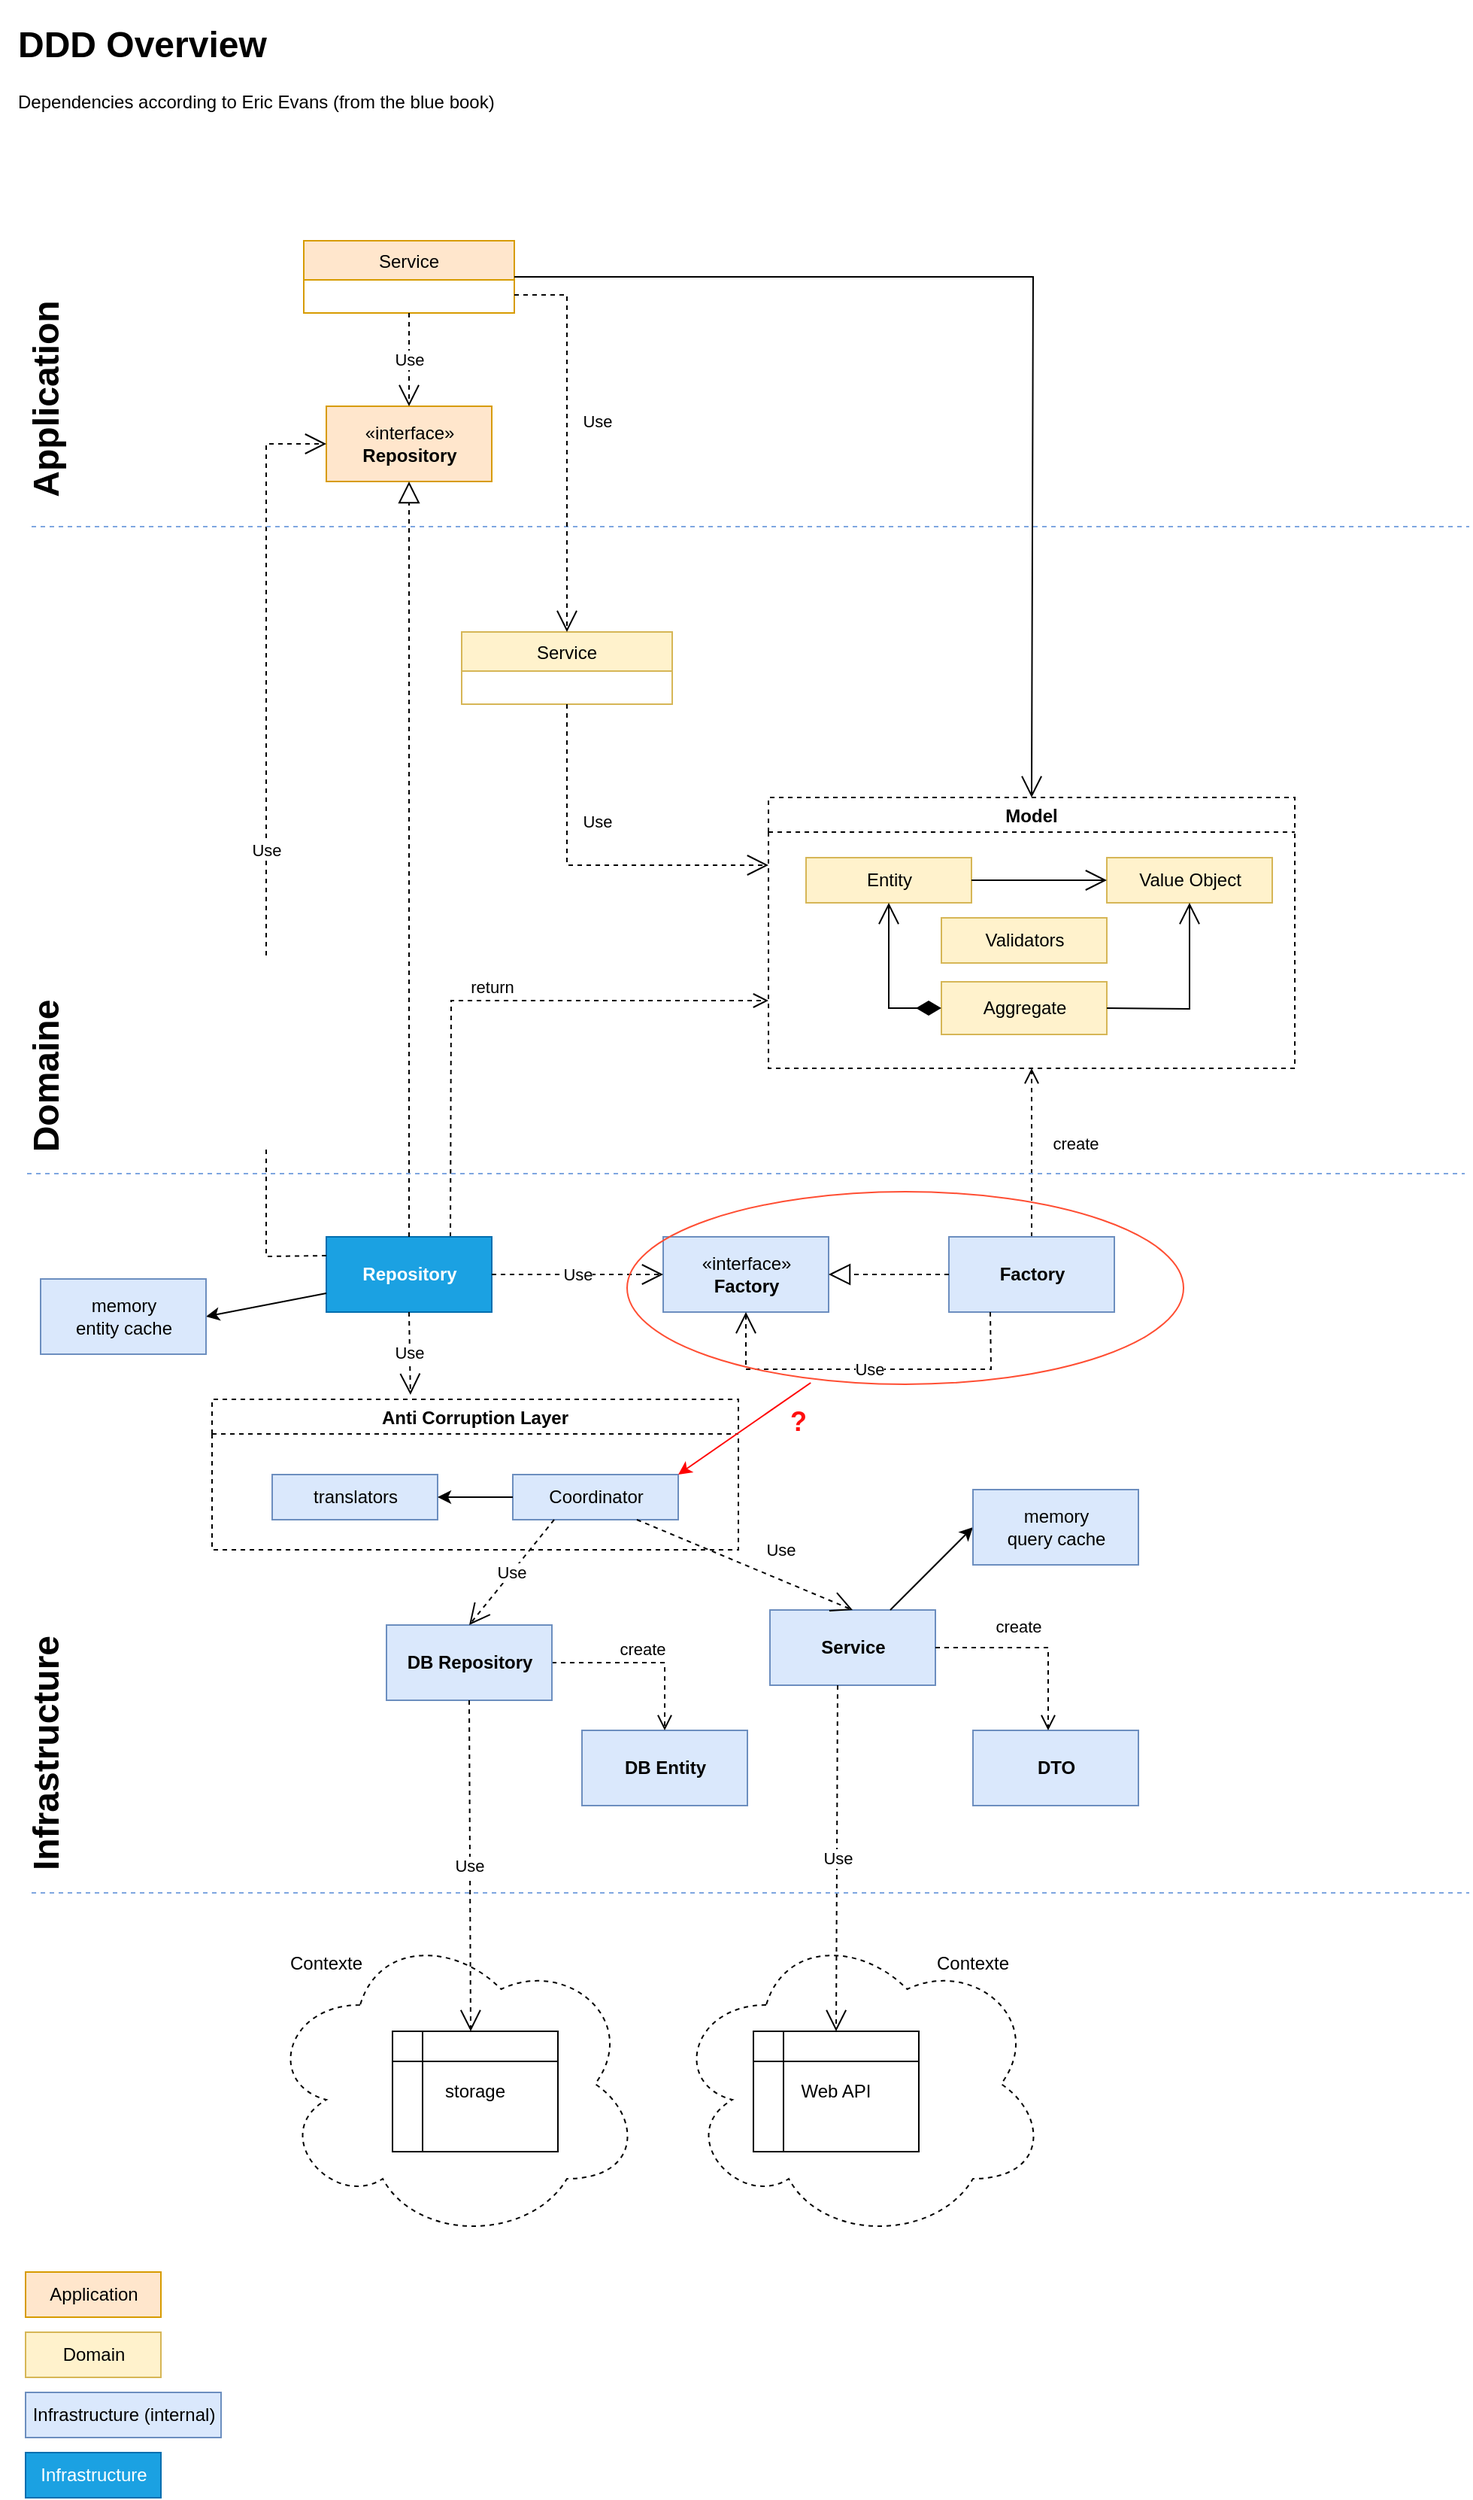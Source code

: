 <mxfile version="20.2.7" type="github">
  <diagram id="C5RBs43oDa-KdzZeNtuy" name="Page-1">
    <mxGraphModel dx="1422" dy="1939" grid="1" gridSize="10" guides="1" tooltips="1" connect="1" arrows="1" fold="1" page="1" pageScale="1" pageWidth="827" pageHeight="1169" math="0" shadow="0">
      <root>
        <mxCell id="WIyWlLk6GJQsqaUBKTNV-0" />
        <mxCell id="WIyWlLk6GJQsqaUBKTNV-1" parent="WIyWlLk6GJQsqaUBKTNV-0" />
        <mxCell id="-3-9wyXVmMevEzcIftEk-1" value="Service" style="swimlane;fontStyle=0;childLayout=stackLayout;horizontal=1;startSize=26;fillColor=#ffe6cc;horizontalStack=0;resizeParent=1;resizeParentMax=0;resizeLast=0;collapsible=1;marginBottom=0;strokeColor=#d79b00;" parent="WIyWlLk6GJQsqaUBKTNV-1" vertex="1">
          <mxGeometry x="225" y="70" width="140" height="48" as="geometry">
            <mxRectangle x="221" y="160" width="80" height="30" as="alternateBounds" />
          </mxGeometry>
        </mxCell>
        <mxCell id="-3-9wyXVmMevEzcIftEk-7" value="«interface»&lt;br&gt;&lt;b&gt;Repository&lt;/b&gt;" style="html=1;fillColor=#ffe6cc;strokeColor=#d79b00;" parent="WIyWlLk6GJQsqaUBKTNV-1" vertex="1">
          <mxGeometry x="240" y="180" width="110" height="50" as="geometry" />
        </mxCell>
        <mxCell id="-3-9wyXVmMevEzcIftEk-8" value="«interface»&lt;br&gt;&lt;b&gt;Factory&lt;/b&gt;" style="html=1;fillColor=#dae8fc;strokeColor=#6c8ebf;" parent="WIyWlLk6GJQsqaUBKTNV-1" vertex="1">
          <mxGeometry x="464" y="732" width="110" height="50" as="geometry" />
        </mxCell>
        <mxCell id="-3-9wyXVmMevEzcIftEk-10" value="Use" style="endArrow=open;endSize=12;dashed=1;html=1;rounded=0;exitX=0.5;exitY=1;exitDx=0;exitDy=0;entryX=0.5;entryY=0;entryDx=0;entryDy=0;" parent="WIyWlLk6GJQsqaUBKTNV-1" source="-3-9wyXVmMevEzcIftEk-1" target="-3-9wyXVmMevEzcIftEk-7" edge="1">
          <mxGeometry width="160" relative="1" as="geometry">
            <mxPoint x="304" y="370" as="sourcePoint" />
            <mxPoint x="450" y="652" as="targetPoint" />
          </mxGeometry>
        </mxCell>
        <mxCell id="-3-9wyXVmMevEzcIftEk-12" value="storage" style="shape=internalStorage;whiteSpace=wrap;html=1;backgroundOutline=1;" parent="WIyWlLk6GJQsqaUBKTNV-1" vertex="1">
          <mxGeometry x="284" y="1260" width="110" height="80" as="geometry" />
        </mxCell>
        <mxCell id="-3-9wyXVmMevEzcIftEk-16" value="return" style="html=1;verticalAlign=bottom;endArrow=open;dashed=1;endSize=8;rounded=0;exitX=0.75;exitY=0;exitDx=0;exitDy=0;entryX=0;entryY=0.75;entryDx=0;entryDy=0;" parent="WIyWlLk6GJQsqaUBKTNV-1" source="-3-9wyXVmMevEzcIftEk-25" target="ENKUjYYxHuYjzHQliVfy-12" edge="1">
          <mxGeometry relative="1" as="geometry">
            <mxPoint x="464" y="732" as="sourcePoint" />
            <mxPoint x="540" y="560" as="targetPoint" />
            <Array as="points">
              <mxPoint x="323" y="575" />
            </Array>
          </mxGeometry>
        </mxCell>
        <mxCell id="-3-9wyXVmMevEzcIftEk-17" value="create" style="html=1;verticalAlign=bottom;endArrow=open;dashed=1;endSize=8;rounded=0;entryX=0.5;entryY=1;entryDx=0;entryDy=0;" parent="WIyWlLk6GJQsqaUBKTNV-1" source="-3-9wyXVmMevEzcIftEk-26" edge="1" target="ENKUjYYxHuYjzHQliVfy-12">
          <mxGeometry x="-0.048" y="-29" relative="1" as="geometry">
            <mxPoint x="685" y="730" as="sourcePoint" />
            <mxPoint x="685" y="610" as="targetPoint" />
            <mxPoint as="offset" />
          </mxGeometry>
        </mxCell>
        <mxCell id="-3-9wyXVmMevEzcIftEk-22" value="Domain" style="html=1;fillColor=#fff2cc;strokeColor=#d6b656;" parent="WIyWlLk6GJQsqaUBKTNV-1" vertex="1">
          <mxGeometry x="40" y="1460" width="90" height="30" as="geometry" />
        </mxCell>
        <mxCell id="-3-9wyXVmMevEzcIftEk-23" value="Infrastructure (internal)" style="html=1;fillColor=#dae8fc;strokeColor=#6c8ebf;" parent="WIyWlLk6GJQsqaUBKTNV-1" vertex="1">
          <mxGeometry x="40" y="1500" width="130" height="30" as="geometry" />
        </mxCell>
        <mxCell id="-3-9wyXVmMevEzcIftEk-24" value="&lt;h1&gt;DDD Overview&lt;/h1&gt;&lt;p&gt;Dependencies according to Eric Evans (from the blue book)&lt;/p&gt;" style="text;html=1;strokeColor=none;fillColor=none;spacing=5;spacingTop=-20;whiteSpace=wrap;overflow=hidden;rounded=0;" parent="WIyWlLk6GJQsqaUBKTNV-1" vertex="1">
          <mxGeometry x="30" y="-80" width="390" height="80" as="geometry" />
        </mxCell>
        <mxCell id="-3-9wyXVmMevEzcIftEk-25" value="&lt;b&gt;Repository&lt;/b&gt;" style="html=1;fillColor=#1ba1e2;strokeColor=#006EAF;fontColor=#ffffff;" parent="WIyWlLk6GJQsqaUBKTNV-1" vertex="1">
          <mxGeometry x="240" y="732" width="110" height="50" as="geometry" />
        </mxCell>
        <mxCell id="-3-9wyXVmMevEzcIftEk-26" value="&lt;b&gt;Factory&lt;/b&gt;" style="html=1;fillColor=#dae8fc;strokeColor=#6c8ebf;" parent="WIyWlLk6GJQsqaUBKTNV-1" vertex="1">
          <mxGeometry x="654" y="732" width="110" height="50" as="geometry" />
        </mxCell>
        <mxCell id="-3-9wyXVmMevEzcIftEk-27" value="" style="endArrow=block;dashed=1;endFill=0;endSize=12;html=1;rounded=0;exitX=0.5;exitY=0;exitDx=0;exitDy=0;entryX=0.5;entryY=1;entryDx=0;entryDy=0;" parent="WIyWlLk6GJQsqaUBKTNV-1" source="-3-9wyXVmMevEzcIftEk-25" target="-3-9wyXVmMevEzcIftEk-7" edge="1">
          <mxGeometry width="160" relative="1" as="geometry">
            <mxPoint x="334" y="722" as="sourcePoint" />
            <mxPoint x="494" y="722" as="targetPoint" />
          </mxGeometry>
        </mxCell>
        <mxCell id="-3-9wyXVmMevEzcIftEk-28" value="" style="endArrow=block;dashed=1;endFill=0;endSize=12;html=1;rounded=0;exitX=0;exitY=0.5;exitDx=0;exitDy=0;entryX=1;entryY=0.5;entryDx=0;entryDy=0;" parent="WIyWlLk6GJQsqaUBKTNV-1" source="-3-9wyXVmMevEzcIftEk-26" target="-3-9wyXVmMevEzcIftEk-8" edge="1">
          <mxGeometry width="160" relative="1" as="geometry">
            <mxPoint x="334" y="722" as="sourcePoint" />
            <mxPoint x="494" y="722" as="targetPoint" />
            <Array as="points" />
          </mxGeometry>
        </mxCell>
        <mxCell id="-3-9wyXVmMevEzcIftEk-29" value="Use" style="endArrow=open;endSize=12;dashed=1;html=1;rounded=0;exitX=1;exitY=0.5;exitDx=0;exitDy=0;" parent="WIyWlLk6GJQsqaUBKTNV-1" source="-3-9wyXVmMevEzcIftEk-25" edge="1">
          <mxGeometry width="160" relative="1" as="geometry">
            <mxPoint x="334" y="572" as="sourcePoint" />
            <mxPoint x="464" y="757" as="targetPoint" />
          </mxGeometry>
        </mxCell>
        <mxCell id="-3-9wyXVmMevEzcIftEk-30" value="" style="endArrow=none;html=1;rounded=0;dashed=1;strokeColor=#7EA6E0;" parent="WIyWlLk6GJQsqaUBKTNV-1" edge="1">
          <mxGeometry width="50" height="50" relative="1" as="geometry">
            <mxPoint x="41" y="690" as="sourcePoint" />
            <mxPoint x="997" y="690" as="targetPoint" />
          </mxGeometry>
        </mxCell>
        <mxCell id="-3-9wyXVmMevEzcIftEk-32" value="&lt;b&gt;Service&lt;/b&gt;" style="html=1;fillColor=#dae8fc;strokeColor=#6c8ebf;" parent="WIyWlLk6GJQsqaUBKTNV-1" vertex="1">
          <mxGeometry x="535" y="980" width="110" height="50" as="geometry" />
        </mxCell>
        <mxCell id="-3-9wyXVmMevEzcIftEk-34" value="Use" style="endArrow=open;endSize=12;dashed=1;html=1;rounded=0;entryX=0;entryY=0.5;entryDx=0;entryDy=0;exitX=0;exitY=0.25;exitDx=0;exitDy=0;" parent="WIyWlLk6GJQsqaUBKTNV-1" source="-3-9wyXVmMevEzcIftEk-25" target="-3-9wyXVmMevEzcIftEk-7" edge="1">
          <mxGeometry width="160" relative="1" as="geometry">
            <mxPoint x="180" y="720" as="sourcePoint" />
            <mxPoint x="510" y="767" as="targetPoint" />
            <Array as="points">
              <mxPoint x="200" y="745" />
              <mxPoint x="200" y="205" />
            </Array>
          </mxGeometry>
        </mxCell>
        <mxCell id="-3-9wyXVmMevEzcIftEk-35" value="Use" style="endArrow=open;endSize=12;dashed=1;html=1;rounded=0;exitX=0.25;exitY=1;exitDx=0;exitDy=0;entryX=0.5;entryY=1;entryDx=0;entryDy=0;" parent="WIyWlLk6GJQsqaUBKTNV-1" source="-3-9wyXVmMevEzcIftEk-26" target="-3-9wyXVmMevEzcIftEk-8" edge="1">
          <mxGeometry width="160" relative="1" as="geometry">
            <mxPoint x="824" y="791.5" as="sourcePoint" />
            <mxPoint x="574" y="700" as="targetPoint" />
            <Array as="points">
              <mxPoint x="682" y="820" />
              <mxPoint x="519" y="820" />
            </Array>
          </mxGeometry>
        </mxCell>
        <mxCell id="-3-9wyXVmMevEzcIftEk-36" value="&lt;h1&gt;Domaine&lt;/h1&gt;" style="text;html=1;strokeColor=none;fillColor=none;align=center;verticalAlign=middle;whiteSpace=wrap;rounded=0;rotation=-90;" parent="WIyWlLk6GJQsqaUBKTNV-1" vertex="1">
          <mxGeometry x="24" y="610" width="60" height="30" as="geometry" />
        </mxCell>
        <mxCell id="-3-9wyXVmMevEzcIftEk-37" value="&lt;h1&gt;Infrastructure&lt;/h1&gt;" style="text;html=1;strokeColor=none;fillColor=none;align=center;verticalAlign=middle;whiteSpace=wrap;rounded=0;rotation=-90;" parent="WIyWlLk6GJQsqaUBKTNV-1" vertex="1">
          <mxGeometry x="24" y="1060" width="60" height="30" as="geometry" />
        </mxCell>
        <mxCell id="-3-9wyXVmMevEzcIftEk-39" value="" style="endArrow=open;endFill=1;endSize=12;html=1;rounded=0;exitX=1;exitY=0.5;exitDx=0;exitDy=0;entryX=0.5;entryY=0;entryDx=0;entryDy=0;" parent="WIyWlLk6GJQsqaUBKTNV-1" source="-3-9wyXVmMevEzcIftEk-1" target="ENKUjYYxHuYjzHQliVfy-12" edge="1">
          <mxGeometry width="160" relative="1" as="geometry">
            <mxPoint x="414" y="440" as="sourcePoint" />
            <mxPoint x="574" y="440" as="targetPoint" />
            <Array as="points">
              <mxPoint x="710" y="94" />
            </Array>
          </mxGeometry>
        </mxCell>
        <mxCell id="-3-9wyXVmMevEzcIftEk-44" value="Use" style="endArrow=open;endSize=12;dashed=1;html=1;rounded=0;exitX=0.5;exitY=1;exitDx=0;exitDy=0;entryX=0.377;entryY=-0.03;entryDx=0;entryDy=0;entryPerimeter=0;" parent="WIyWlLk6GJQsqaUBKTNV-1" source="-3-9wyXVmMevEzcIftEk-25" target="ENKUjYYxHuYjzHQliVfy-30" edge="1">
          <mxGeometry width="160" relative="1" as="geometry">
            <mxPoint x="318.97" y="796" as="sourcePoint" />
            <mxPoint x="404.02" y="903.04" as="targetPoint" />
          </mxGeometry>
        </mxCell>
        <mxCell id="70DxIA_xlroN3nV1r1jk-2" value="" style="endArrow=classic;html=1;rounded=0;exitX=0;exitY=0.75;exitDx=0;exitDy=0;entryX=1;entryY=0.5;entryDx=0;entryDy=0;" parent="WIyWlLk6GJQsqaUBKTNV-1" source="-3-9wyXVmMevEzcIftEk-25" target="ENKUjYYxHuYjzHQliVfy-19" edge="1">
          <mxGeometry width="50" height="50" relative="1" as="geometry">
            <mxPoint x="394" y="910" as="sourcePoint" />
            <mxPoint x="191" y="850" as="targetPoint" />
          </mxGeometry>
        </mxCell>
        <mxCell id="70DxIA_xlroN3nV1r1jk-4" value="" style="endArrow=classic;html=1;rounded=0;entryX=0;entryY=0.5;entryDx=0;entryDy=0;" parent="WIyWlLk6GJQsqaUBKTNV-1" source="-3-9wyXVmMevEzcIftEk-32" target="ENKUjYYxHuYjzHQliVfy-20" edge="1">
          <mxGeometry width="50" height="50" relative="1" as="geometry">
            <mxPoint x="405" y="1000" as="sourcePoint" />
            <mxPoint x="671" y="1030" as="targetPoint" />
          </mxGeometry>
        </mxCell>
        <mxCell id="70DxIA_xlroN3nV1r1jk-5" value="Web API" style="shape=internalStorage;whiteSpace=wrap;html=1;backgroundOutline=1;" parent="WIyWlLk6GJQsqaUBKTNV-1" vertex="1">
          <mxGeometry x="524" y="1260" width="110" height="80" as="geometry" />
        </mxCell>
        <mxCell id="70DxIA_xlroN3nV1r1jk-6" value="Use" style="endArrow=open;endSize=12;dashed=1;html=1;rounded=0;entryX=0.5;entryY=0;entryDx=0;entryDy=0;" parent="WIyWlLk6GJQsqaUBKTNV-1" target="70DxIA_xlroN3nV1r1jk-5" edge="1">
          <mxGeometry width="160" relative="1" as="geometry">
            <mxPoint x="580" y="1030" as="sourcePoint" />
            <mxPoint x="544.063" y="900" as="targetPoint" />
          </mxGeometry>
        </mxCell>
        <mxCell id="ENKUjYYxHuYjzHQliVfy-0" value="&lt;b&gt;DB Entity&lt;/b&gt;" style="html=1;fillColor=#dae8fc;strokeColor=#6c8ebf;" parent="WIyWlLk6GJQsqaUBKTNV-1" vertex="1">
          <mxGeometry x="410" y="1060" width="110" height="50" as="geometry" />
        </mxCell>
        <mxCell id="ENKUjYYxHuYjzHQliVfy-1" value="create" style="html=1;verticalAlign=bottom;endArrow=open;dashed=1;endSize=8;rounded=0;entryX=0.5;entryY=0;entryDx=0;entryDy=0;exitX=1;exitY=0.5;exitDx=0;exitDy=0;" parent="WIyWlLk6GJQsqaUBKTNV-1" source="70DxIA_xlroN3nV1r1jk-0" target="ENKUjYYxHuYjzHQliVfy-0" edge="1">
          <mxGeometry relative="1" as="geometry">
            <mxPoint x="330" y="969" as="sourcePoint" />
            <mxPoint x="223.03" y="790" as="targetPoint" />
            <mxPoint as="offset" />
            <Array as="points">
              <mxPoint x="465" y="1015" />
            </Array>
          </mxGeometry>
        </mxCell>
        <mxCell id="ENKUjYYxHuYjzHQliVfy-2" value="&lt;b&gt;DTO&lt;/b&gt;" style="html=1;fillColor=#dae8fc;strokeColor=#6c8ebf;" parent="WIyWlLk6GJQsqaUBKTNV-1" vertex="1">
          <mxGeometry x="670" y="1060" width="110" height="50" as="geometry" />
        </mxCell>
        <mxCell id="ENKUjYYxHuYjzHQliVfy-3" value="create" style="html=1;verticalAlign=bottom;endArrow=open;dashed=1;endSize=8;rounded=0;exitX=1;exitY=0.5;exitDx=0;exitDy=0;" parent="WIyWlLk6GJQsqaUBKTNV-1" source="-3-9wyXVmMevEzcIftEk-32" edge="1">
          <mxGeometry x="-0.154" y="5" relative="1" as="geometry">
            <mxPoint x="372.5" y="1030" as="sourcePoint" />
            <mxPoint x="720" y="1060" as="targetPoint" />
            <mxPoint as="offset" />
            <Array as="points">
              <mxPoint x="720" y="1005" />
            </Array>
          </mxGeometry>
        </mxCell>
        <mxCell id="ENKUjYYxHuYjzHQliVfy-4" value="Infrastructure" style="html=1;fillColor=#1ba1e2;strokeColor=#006EAF;fontColor=#ffffff;" parent="WIyWlLk6GJQsqaUBKTNV-1" vertex="1">
          <mxGeometry x="40" y="1540" width="90" height="30" as="geometry" />
        </mxCell>
        <mxCell id="ENKUjYYxHuYjzHQliVfy-5" value="" style="endArrow=none;html=1;rounded=0;fontColor=#000000;strokeColor=#7EA6E0;dashed=1;" parent="WIyWlLk6GJQsqaUBKTNV-1" edge="1">
          <mxGeometry width="50" height="50" relative="1" as="geometry">
            <mxPoint x="44" y="260" as="sourcePoint" />
            <mxPoint x="1000" y="260" as="targetPoint" />
          </mxGeometry>
        </mxCell>
        <mxCell id="ENKUjYYxHuYjzHQliVfy-6" value="&lt;h1&gt;Application&lt;/h1&gt;" style="text;html=1;strokeColor=none;fillColor=none;align=center;verticalAlign=middle;whiteSpace=wrap;rounded=0;rotation=-90;" parent="WIyWlLk6GJQsqaUBKTNV-1" vertex="1">
          <mxGeometry x="24" y="160" width="60" height="30" as="geometry" />
        </mxCell>
        <mxCell id="ENKUjYYxHuYjzHQliVfy-7" value="Service" style="swimlane;fontStyle=0;childLayout=stackLayout;horizontal=1;startSize=26;fillColor=#fff2cc;horizontalStack=0;resizeParent=1;resizeParentMax=0;resizeLast=0;collapsible=1;marginBottom=0;strokeColor=#d6b656;" parent="WIyWlLk6GJQsqaUBKTNV-1" vertex="1">
          <mxGeometry x="330" y="330" width="140" height="48" as="geometry">
            <mxRectangle x="221" y="160" width="80" height="30" as="alternateBounds" />
          </mxGeometry>
        </mxCell>
        <mxCell id="ENKUjYYxHuYjzHQliVfy-9" value="Use" style="endArrow=open;endSize=12;dashed=1;html=1;rounded=0;exitX=0.5;exitY=1;exitDx=0;exitDy=0;entryX=0;entryY=0.25;entryDx=0;entryDy=0;" parent="WIyWlLk6GJQsqaUBKTNV-1" source="ENKUjYYxHuYjzHQliVfy-7" edge="1" target="ENKUjYYxHuYjzHQliVfy-12">
          <mxGeometry x="-0.351" y="20" width="160" relative="1" as="geometry">
            <mxPoint x="305" y="328" as="sourcePoint" />
            <mxPoint x="510" y="490" as="targetPoint" />
            <Array as="points">
              <mxPoint x="400" y="485" />
            </Array>
            <mxPoint as="offset" />
          </mxGeometry>
        </mxCell>
        <mxCell id="ENKUjYYxHuYjzHQliVfy-10" value="Use" style="endArrow=open;endSize=12;dashed=1;html=1;rounded=0;entryX=0.5;entryY=0;entryDx=0;entryDy=0;exitX=1;exitY=0.75;exitDx=0;exitDy=0;" parent="WIyWlLk6GJQsqaUBKTNV-1" source="-3-9wyXVmMevEzcIftEk-1" target="ENKUjYYxHuYjzHQliVfy-7" edge="1">
          <mxGeometry x="-0.081" y="20" width="160" relative="1" as="geometry">
            <mxPoint x="340" y="220" as="sourcePoint" />
            <mxPoint x="305" y="540" as="targetPoint" />
            <Array as="points">
              <mxPoint x="400" y="106" />
            </Array>
            <mxPoint as="offset" />
          </mxGeometry>
        </mxCell>
        <mxCell id="ENKUjYYxHuYjzHQliVfy-12" value="Model" style="swimlane;dashed=1;" parent="WIyWlLk6GJQsqaUBKTNV-1" vertex="1">
          <mxGeometry x="534" y="440" width="350" height="180" as="geometry">
            <mxRectangle x="510" y="410" width="80" height="30" as="alternateBounds" />
          </mxGeometry>
        </mxCell>
        <mxCell id="DfN52wyv_r_r57nIKshW-13" value="Value Object" style="html=1;fillColor=#fff2cc;strokeColor=#d6b656;" vertex="1" parent="ENKUjYYxHuYjzHQliVfy-12">
          <mxGeometry x="225" y="40" width="110" height="30" as="geometry" />
        </mxCell>
        <mxCell id="DfN52wyv_r_r57nIKshW-14" value="Entity" style="html=1;fillColor=#fff2cc;strokeColor=#d6b656;" vertex="1" parent="ENKUjYYxHuYjzHQliVfy-12">
          <mxGeometry x="25" y="40" width="110" height="30" as="geometry" />
        </mxCell>
        <mxCell id="DfN52wyv_r_r57nIKshW-15" value="Aggregate" style="html=1;fillColor=#fff2cc;strokeColor=#d6b656;" vertex="1" parent="ENKUjYYxHuYjzHQliVfy-12">
          <mxGeometry x="115" y="122.5" width="110" height="35" as="geometry" />
        </mxCell>
        <mxCell id="DfN52wyv_r_r57nIKshW-16" value="" style="endArrow=open;endFill=1;endSize=12;html=1;rounded=0;exitX=1;exitY=0.5;exitDx=0;exitDy=0;" edge="1" parent="ENKUjYYxHuYjzHQliVfy-12" source="DfN52wyv_r_r57nIKshW-15" target="DfN52wyv_r_r57nIKshW-13">
          <mxGeometry width="160" relative="1" as="geometry">
            <mxPoint x="-215" y="222.5" as="sourcePoint" />
            <mxPoint x="-55" y="222.5" as="targetPoint" />
            <Array as="points">
              <mxPoint x="280" y="140.5" />
            </Array>
          </mxGeometry>
        </mxCell>
        <mxCell id="DfN52wyv_r_r57nIKshW-17" value="" style="endArrow=open;endFill=1;endSize=12;html=1;rounded=0;exitX=1;exitY=0.5;exitDx=0;exitDy=0;entryX=0;entryY=0.5;entryDx=0;entryDy=0;" edge="1" parent="ENKUjYYxHuYjzHQliVfy-12" source="DfN52wyv_r_r57nIKshW-14" target="DfN52wyv_r_r57nIKshW-13">
          <mxGeometry width="160" relative="1" as="geometry">
            <mxPoint x="185" y="72.5" as="sourcePoint" />
            <mxPoint x="175" y="-17.5" as="targetPoint" />
            <Array as="points" />
          </mxGeometry>
        </mxCell>
        <mxCell id="DfN52wyv_r_r57nIKshW-19" value="" style="endArrow=open;endSize=12;startArrow=diamondThin;startSize=14;startFill=1;edgeStyle=orthogonalEdgeStyle;align=left;verticalAlign=bottom;rounded=0;exitX=0;exitY=0.5;exitDx=0;exitDy=0;html=1;entryX=0.5;entryY=1;entryDx=0;entryDy=0;" edge="1" parent="ENKUjYYxHuYjzHQliVfy-12" source="DfN52wyv_r_r57nIKshW-15" target="DfN52wyv_r_r57nIKshW-14">
          <mxGeometry x="-0.605" y="33" relative="1" as="geometry">
            <mxPoint x="95" y="142.5" as="sourcePoint" />
            <mxPoint x="45" y="122.5" as="targetPoint" />
            <mxPoint as="offset" />
            <Array as="points">
              <mxPoint x="80" y="140.5" />
            </Array>
          </mxGeometry>
        </mxCell>
        <mxCell id="DfN52wyv_r_r57nIKshW-1" value="Validators" style="html=1;fillColor=#fff2cc;strokeColor=#d6b656;" vertex="1" parent="ENKUjYYxHuYjzHQliVfy-12">
          <mxGeometry x="115" y="80" width="110" height="30" as="geometry" />
        </mxCell>
        <mxCell id="ENKUjYYxHuYjzHQliVfy-18" value="Application" style="html=1;fillColor=#ffe6cc;strokeColor=#d79b00;" parent="WIyWlLk6GJQsqaUBKTNV-1" vertex="1">
          <mxGeometry x="40" y="1420" width="90" height="30" as="geometry" />
        </mxCell>
        <mxCell id="ENKUjYYxHuYjzHQliVfy-19" value="&lt;span style=&quot;&quot;&gt;memory&lt;/span&gt;&lt;br style=&quot;&quot;&gt;&lt;span style=&quot;&quot;&gt;entity cache&lt;/span&gt;" style="html=1;fillColor=#dae8fc;strokeColor=#6c8ebf;" parent="WIyWlLk6GJQsqaUBKTNV-1" vertex="1">
          <mxGeometry x="50" y="760" width="110" height="50" as="geometry" />
        </mxCell>
        <mxCell id="ENKUjYYxHuYjzHQliVfy-20" value="&lt;span style=&quot;&quot;&gt;memory&lt;/span&gt;&lt;br style=&quot;&quot;&gt;&lt;span style=&quot;&quot;&gt;query cache&lt;/span&gt;" style="html=1;fillColor=#dae8fc;strokeColor=#6c8ebf;" parent="WIyWlLk6GJQsqaUBKTNV-1" vertex="1">
          <mxGeometry x="670" y="900" width="110" height="50" as="geometry" />
        </mxCell>
        <mxCell id="ENKUjYYxHuYjzHQliVfy-24" value="" style="ellipse;shape=cloud;whiteSpace=wrap;html=1;fillColor=none;dashed=1;" parent="WIyWlLk6GJQsqaUBKTNV-1" vertex="1">
          <mxGeometry x="200" y="1190" width="250" height="210" as="geometry" />
        </mxCell>
        <mxCell id="ENKUjYYxHuYjzHQliVfy-25" value="" style="ellipse;shape=cloud;whiteSpace=wrap;html=1;fillColor=none;dashed=1;" parent="WIyWlLk6GJQsqaUBKTNV-1" vertex="1">
          <mxGeometry x="470" y="1190" width="250" height="210" as="geometry" />
        </mxCell>
        <mxCell id="ENKUjYYxHuYjzHQliVfy-26" value="" style="endArrow=none;html=1;rounded=0;dashed=1;strokeColor=#7EA6E0;" parent="WIyWlLk6GJQsqaUBKTNV-1" edge="1">
          <mxGeometry width="50" height="50" relative="1" as="geometry">
            <mxPoint x="44" y="1168" as="sourcePoint" />
            <mxPoint x="1000" y="1168" as="targetPoint" />
          </mxGeometry>
        </mxCell>
        <mxCell id="ENKUjYYxHuYjzHQliVfy-27" value="Contexte" style="text;html=1;strokeColor=none;fillColor=none;align=center;verticalAlign=middle;whiteSpace=wrap;rounded=0;dashed=1;" parent="WIyWlLk6GJQsqaUBKTNV-1" vertex="1">
          <mxGeometry x="210" y="1200" width="60" height="30" as="geometry" />
        </mxCell>
        <mxCell id="ENKUjYYxHuYjzHQliVfy-28" value="Contexte" style="text;html=1;strokeColor=none;fillColor=none;align=center;verticalAlign=middle;whiteSpace=wrap;rounded=0;dashed=1;" parent="WIyWlLk6GJQsqaUBKTNV-1" vertex="1">
          <mxGeometry x="640" y="1200" width="60" height="30" as="geometry" />
        </mxCell>
        <mxCell id="70DxIA_xlroN3nV1r1jk-0" value="&lt;b&gt;DB Repository&lt;/b&gt;" style="html=1;fillColor=#dae8fc;strokeColor=#6c8ebf;" parent="WIyWlLk6GJQsqaUBKTNV-1" vertex="1">
          <mxGeometry x="280" y="990" width="110" height="50" as="geometry" />
        </mxCell>
        <mxCell id="ENKUjYYxHuYjzHQliVfy-30" value="Anti Corruption Layer" style="swimlane;dashed=1;" parent="WIyWlLk6GJQsqaUBKTNV-1" vertex="1">
          <mxGeometry x="164" y="840" width="350" height="100" as="geometry" />
        </mxCell>
        <mxCell id="ENKUjYYxHuYjzHQliVfy-22" value="translators" style="html=1;fillColor=#dae8fc;strokeColor=#6c8ebf;" parent="ENKUjYYxHuYjzHQliVfy-30" vertex="1">
          <mxGeometry x="40" y="50" width="110" height="30" as="geometry" />
        </mxCell>
        <mxCell id="ENKUjYYxHuYjzHQliVfy-32" value="Coordinator" style="html=1;fillColor=#dae8fc;strokeColor=#6c8ebf;" parent="ENKUjYYxHuYjzHQliVfy-30" vertex="1">
          <mxGeometry x="200" y="50" width="110" height="30" as="geometry" />
        </mxCell>
        <mxCell id="DfN52wyv_r_r57nIKshW-0" value="" style="endArrow=classic;html=1;rounded=0;entryX=1;entryY=0.5;entryDx=0;entryDy=0;exitX=0;exitY=0.5;exitDx=0;exitDy=0;" edge="1" parent="ENKUjYYxHuYjzHQliVfy-30" source="ENKUjYYxHuYjzHQliVfy-32" target="ENKUjYYxHuYjzHQliVfy-22">
          <mxGeometry width="50" height="50" relative="1" as="geometry">
            <mxPoint x="420" y="290" as="sourcePoint" />
            <mxPoint x="470" y="240" as="targetPoint" />
          </mxGeometry>
        </mxCell>
        <mxCell id="ENKUjYYxHuYjzHQliVfy-33" value="Use" style="endArrow=open;endSize=12;dashed=1;html=1;rounded=0;exitX=0.5;exitY=1;exitDx=0;exitDy=0;" parent="WIyWlLk6GJQsqaUBKTNV-1" source="70DxIA_xlroN3nV1r1jk-0" edge="1">
          <mxGeometry width="160" relative="1" as="geometry">
            <mxPoint x="335.5" y="1030" as="sourcePoint" />
            <mxPoint x="336" y="1260" as="targetPoint" />
          </mxGeometry>
        </mxCell>
        <mxCell id="ENKUjYYxHuYjzHQliVfy-34" value="Use" style="endArrow=open;endSize=12;dashed=1;html=1;rounded=0;entryX=0.5;entryY=0;entryDx=0;entryDy=0;exitX=0.25;exitY=1;exitDx=0;exitDy=0;" parent="WIyWlLk6GJQsqaUBKTNV-1" target="70DxIA_xlroN3nV1r1jk-0" edge="1" source="ENKUjYYxHuYjzHQliVfy-32">
          <mxGeometry width="160" relative="1" as="geometry">
            <mxPoint x="335" y="940" as="sourcePoint" />
            <mxPoint x="474" y="767" as="targetPoint" />
          </mxGeometry>
        </mxCell>
        <mxCell id="ENKUjYYxHuYjzHQliVfy-35" value="Use" style="endArrow=open;endSize=12;dashed=1;html=1;rounded=0;entryX=0.5;entryY=0;entryDx=0;entryDy=0;exitX=0.75;exitY=1;exitDx=0;exitDy=0;" parent="WIyWlLk6GJQsqaUBKTNV-1" target="-3-9wyXVmMevEzcIftEk-32" edge="1" source="ENKUjYYxHuYjzHQliVfy-32">
          <mxGeometry x="0.229" y="18" width="160" relative="1" as="geometry">
            <mxPoint x="480" y="940" as="sourcePoint" />
            <mxPoint x="345" y="1000" as="targetPoint" />
            <mxPoint as="offset" />
          </mxGeometry>
        </mxCell>
        <mxCell id="DfN52wyv_r_r57nIKshW-20" value="" style="ellipse;whiteSpace=wrap;html=1;fillColor=none;strokeColor=#FF4E33;" vertex="1" parent="WIyWlLk6GJQsqaUBKTNV-1">
          <mxGeometry x="440" y="702" width="370" height="128" as="geometry" />
        </mxCell>
        <mxCell id="DfN52wyv_r_r57nIKshW-21" value="" style="endArrow=classic;html=1;rounded=0;exitX=0.33;exitY=0.992;exitDx=0;exitDy=0;exitPerimeter=0;entryX=1;entryY=0;entryDx=0;entryDy=0;strokeColor=#FF0000;" edge="1" parent="WIyWlLk6GJQsqaUBKTNV-1" source="DfN52wyv_r_r57nIKshW-20" target="ENKUjYYxHuYjzHQliVfy-32">
          <mxGeometry width="50" height="50" relative="1" as="geometry">
            <mxPoint x="584" y="920" as="sourcePoint" />
            <mxPoint x="634" y="870" as="targetPoint" />
          </mxGeometry>
        </mxCell>
        <mxCell id="DfN52wyv_r_r57nIKshW-22" value="?" style="text;html=1;strokeColor=none;fillColor=none;align=center;verticalAlign=middle;whiteSpace=wrap;rounded=0;fontColor=#FF0F0F;fontStyle=1;fontSize=18;" vertex="1" parent="WIyWlLk6GJQsqaUBKTNV-1">
          <mxGeometry x="524" y="840" width="60" height="30" as="geometry" />
        </mxCell>
      </root>
    </mxGraphModel>
  </diagram>
</mxfile>
